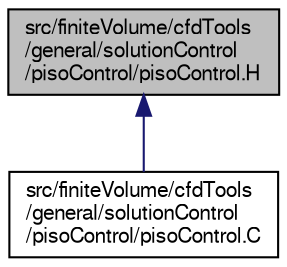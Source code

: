 digraph "src/finiteVolume/cfdTools/general/solutionControl/pisoControl/pisoControl.H"
{
  bgcolor="transparent";
  edge [fontname="FreeSans",fontsize="10",labelfontname="FreeSans",labelfontsize="10"];
  node [fontname="FreeSans",fontsize="10",shape=record];
  Node1 [label="src/finiteVolume/cfdTools\l/general/solutionControl\l/pisoControl/pisoControl.H",height=0.2,width=0.4,color="black", fillcolor="grey75", style="filled" fontcolor="black"];
  Node1 -> Node2 [dir="back",color="midnightblue",fontsize="10",style="solid",fontname="FreeSans"];
  Node2 [label="src/finiteVolume/cfdTools\l/general/solutionControl\l/pisoControl/pisoControl.C",height=0.2,width=0.4,color="black",URL="$a04696.html"];
}
